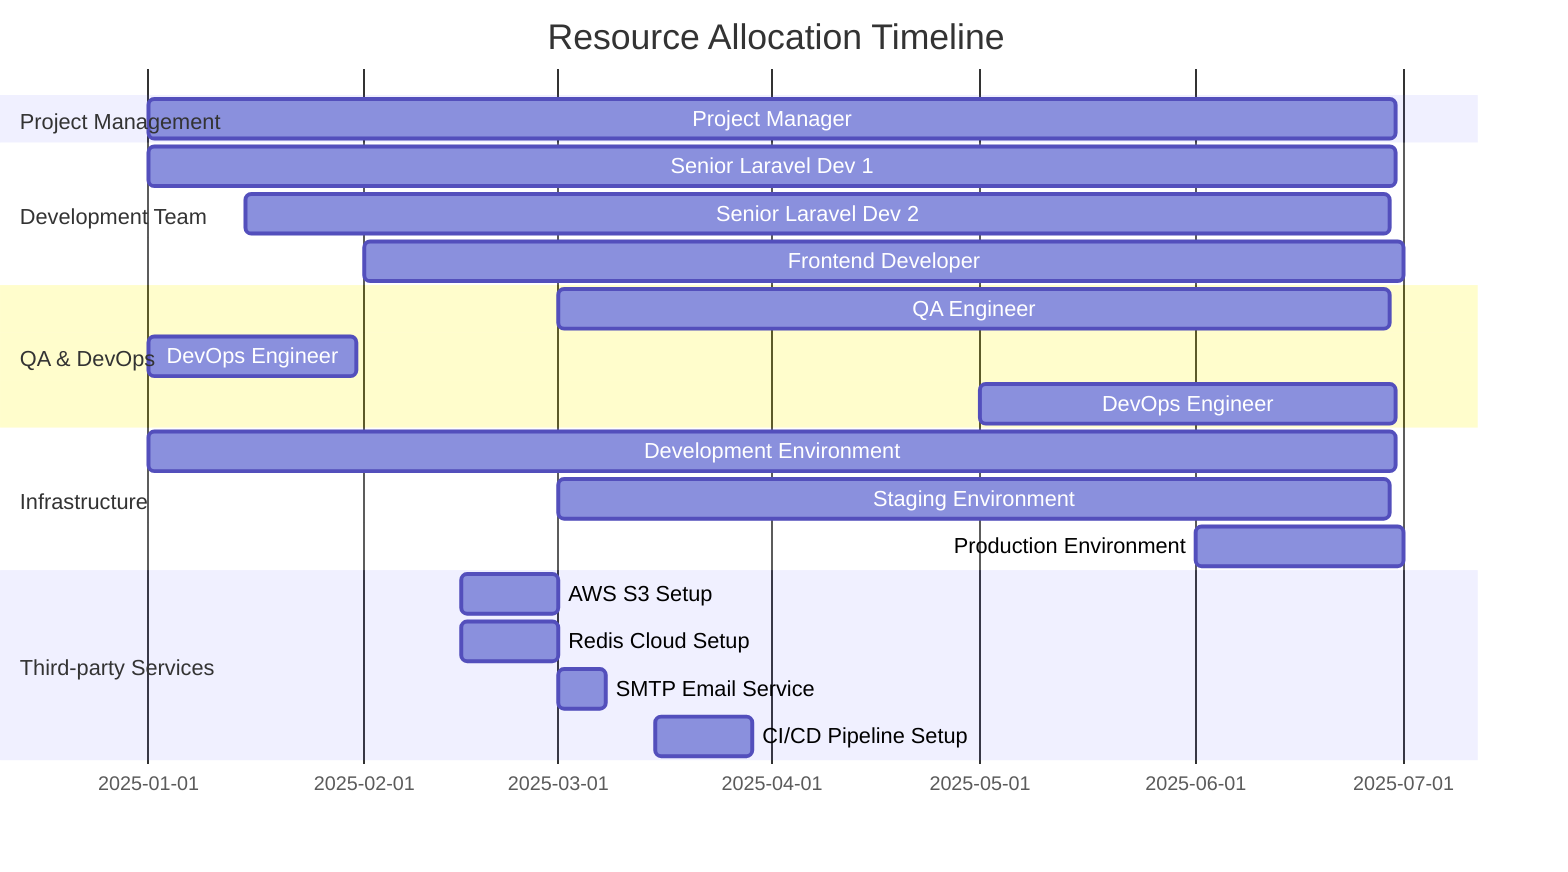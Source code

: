 %%{init: {'theme': 'default', 'themeVariables': { 'primaryColor': '#f5f5f5', 'primaryTextColor': '#333333', 'primaryBorderColor': '#cccccc', 'lineColor': '#666666', 'secondaryColor': '#f0f0f0', 'tertiaryColor': '#ffffff' }}}%%
gantt
    title Resource Allocation Timeline
    dateFormat  YYYY-MM-DD
    
    section Project Management
    Project Manager       :pm, 2025-01-01, 180d
    
    section Development Team
    Senior Laravel Dev 1  :sd1, 2025-01-01, 180d
    Senior Laravel Dev 2  :sd2, 2025-01-15, 165d
    Frontend Developer    :fd, 2025-02-01, 150d
    
    section QA & DevOps
    QA Engineer           :qa, 2025-03-01, 120d
    DevOps Engineer       :devops, 2025-01-01, 30d
    DevOps Engineer       :devops2, 2025-05-01, 60d
    
    section Infrastructure
    Development Environment :dev, 2025-01-01, 180d
    Staging Environment     :staging, 2025-03-01, 120d
    Production Environment  :prod, 2025-06-01, 30d
    
    section Third-party Services
    AWS S3 Setup           :s3, 2025-02-15, 14d
    Redis Cloud Setup      :redis, 2025-02-15, 14d
    SMTP Email Service     :smtp, 2025-03-01, 7d
    CI/CD Pipeline Setup   :cicd, 2025-03-15, 14d